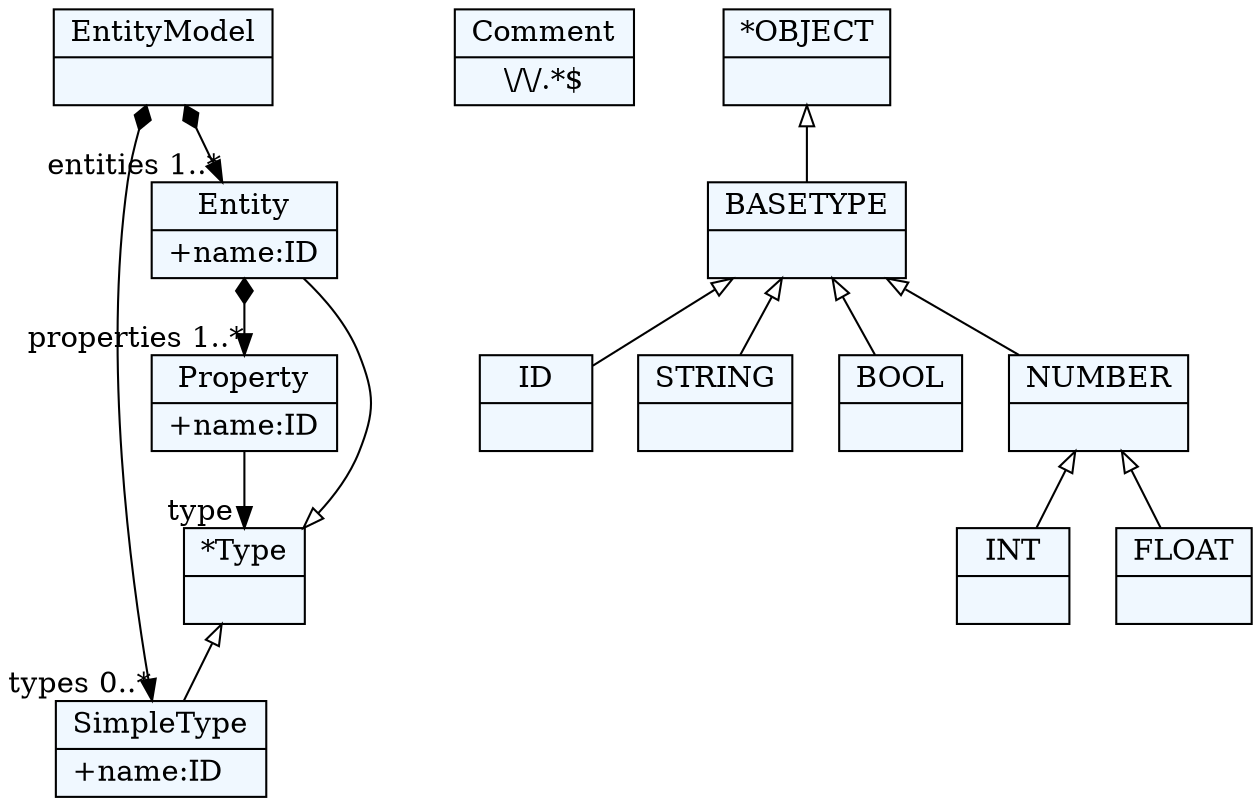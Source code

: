 
    digraph xtext {
    fontname = "Bitstream Vera Sans"
    fontsize = 8
    node[
        shape=record,
        style=filled,
        fillcolor=aliceblue
    ]
    nodesep = 0.3
    edge[dir=black,arrowtail=empty]


2524414807752 -> 2524414756776[arrowtail=diamond, dir=both, headlabel="types 0..*"]
2524414807752 -> 2524414808696[arrowtail=diamond, dir=both, headlabel="entities 1..*"]
2524414807752[ label="{EntityModel|}"]

2524414808696 -> 2524414826632[arrowtail=diamond, dir=both, headlabel="properties 1..*"]
2524414808696[ label="{Entity|+name:ID\l}"]

2524414826632 -> 2524414829464[headlabel="type "]
2524414826632[ label="{Property|+name:ID\l}"]

2524414829464[ label="{*Type|}"]
2524414829464 -> 2524414756776 [dir=back]
2524414829464 -> 2524414808696 [dir=back]

2524414756776[ label="{SimpleType|+name:ID\l}"]

2524414831352[ label="{Comment|\\/\\/.*$}"]

2524414748280[ label="{ID|}"]

2524414799256[ label="{STRING|}"]

2524414792648[ label="{BOOL|}"]

2524414796424[ label="{INT|}"]

2524414825688[ label="{FLOAT|}"]

2524414803976[ label="{NUMBER|}"]
2524414803976 -> 2524414825688 [dir=back]
2524414803976 -> 2524414796424 [dir=back]

2524414818136[ label="{BASETYPE|}"]
2524414818136 -> 2524414803976 [dir=back]
2524414818136 -> 2524414792648 [dir=back]
2524414818136 -> 2524414748280 [dir=back]
2524414818136 -> 2524414799256 [dir=back]

2524414806808[ label="{*OBJECT|}"]
2524414806808 -> 2524414818136 [dir=back]


}
